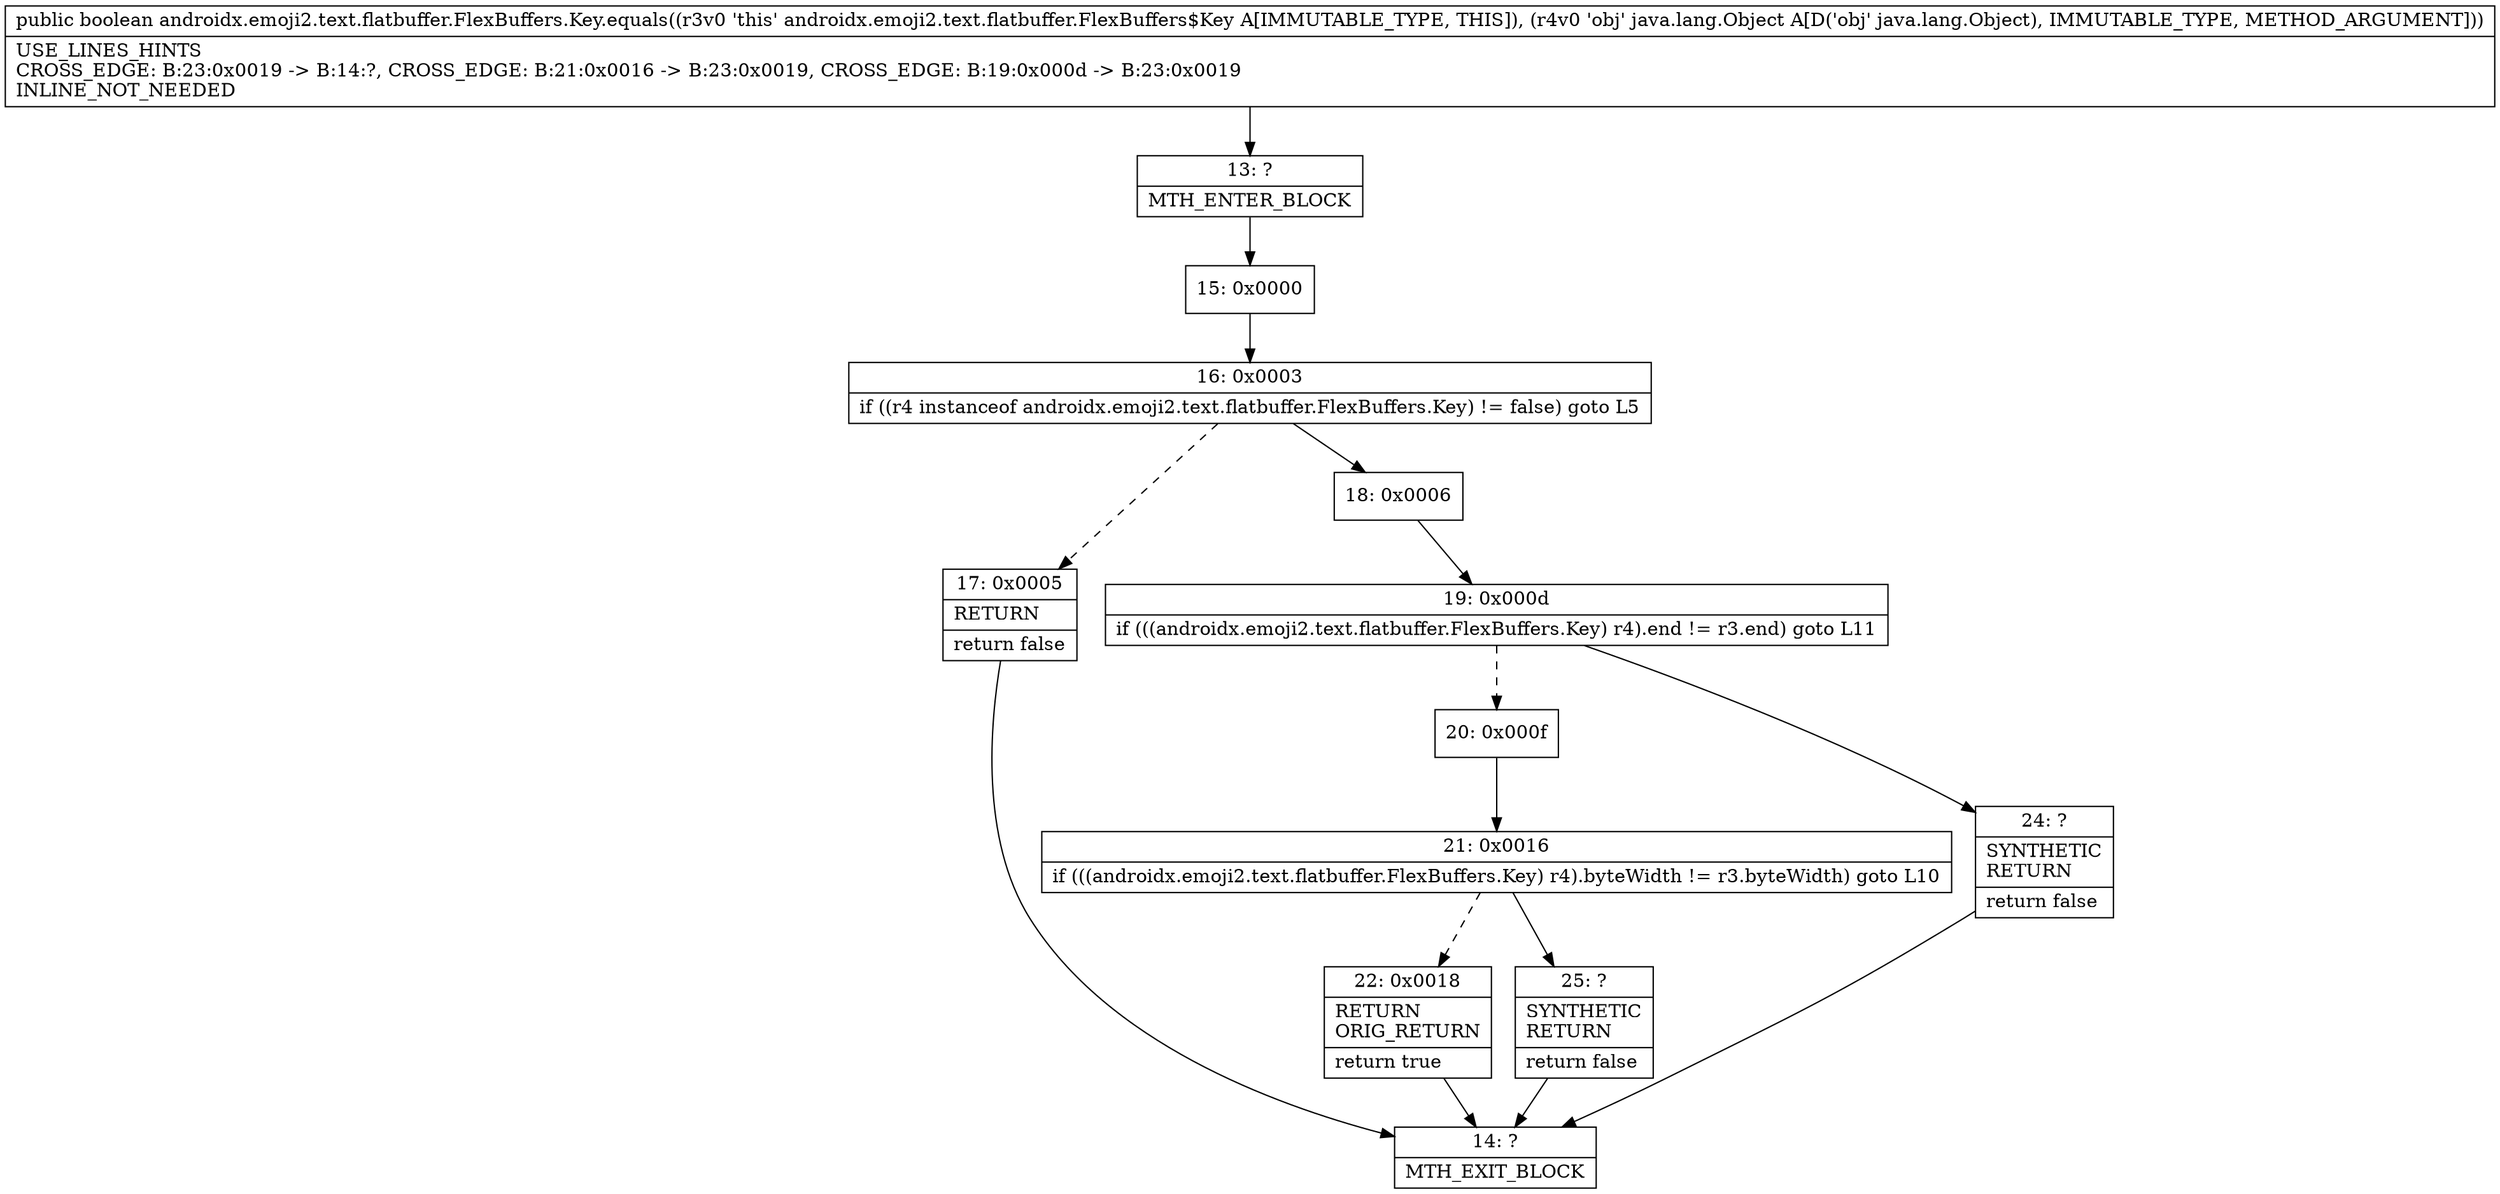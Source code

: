 digraph "CFG forandroidx.emoji2.text.flatbuffer.FlexBuffers.Key.equals(Ljava\/lang\/Object;)Z" {
Node_13 [shape=record,label="{13\:\ ?|MTH_ENTER_BLOCK\l}"];
Node_15 [shape=record,label="{15\:\ 0x0000}"];
Node_16 [shape=record,label="{16\:\ 0x0003|if ((r4 instanceof androidx.emoji2.text.flatbuffer.FlexBuffers.Key) != false) goto L5\l}"];
Node_17 [shape=record,label="{17\:\ 0x0005|RETURN\l|return false\l}"];
Node_14 [shape=record,label="{14\:\ ?|MTH_EXIT_BLOCK\l}"];
Node_18 [shape=record,label="{18\:\ 0x0006}"];
Node_19 [shape=record,label="{19\:\ 0x000d|if (((androidx.emoji2.text.flatbuffer.FlexBuffers.Key) r4).end != r3.end) goto L11\l}"];
Node_20 [shape=record,label="{20\:\ 0x000f}"];
Node_21 [shape=record,label="{21\:\ 0x0016|if (((androidx.emoji2.text.flatbuffer.FlexBuffers.Key) r4).byteWidth != r3.byteWidth) goto L10\l}"];
Node_22 [shape=record,label="{22\:\ 0x0018|RETURN\lORIG_RETURN\l|return true\l}"];
Node_25 [shape=record,label="{25\:\ ?|SYNTHETIC\lRETURN\l|return false\l}"];
Node_24 [shape=record,label="{24\:\ ?|SYNTHETIC\lRETURN\l|return false\l}"];
MethodNode[shape=record,label="{public boolean androidx.emoji2.text.flatbuffer.FlexBuffers.Key.equals((r3v0 'this' androidx.emoji2.text.flatbuffer.FlexBuffers$Key A[IMMUTABLE_TYPE, THIS]), (r4v0 'obj' java.lang.Object A[D('obj' java.lang.Object), IMMUTABLE_TYPE, METHOD_ARGUMENT]))  | USE_LINES_HINTS\lCROSS_EDGE: B:23:0x0019 \-\> B:14:?, CROSS_EDGE: B:21:0x0016 \-\> B:23:0x0019, CROSS_EDGE: B:19:0x000d \-\> B:23:0x0019\lINLINE_NOT_NEEDED\l}"];
MethodNode -> Node_13;Node_13 -> Node_15;
Node_15 -> Node_16;
Node_16 -> Node_17[style=dashed];
Node_16 -> Node_18;
Node_17 -> Node_14;
Node_18 -> Node_19;
Node_19 -> Node_20[style=dashed];
Node_19 -> Node_24;
Node_20 -> Node_21;
Node_21 -> Node_22[style=dashed];
Node_21 -> Node_25;
Node_22 -> Node_14;
Node_25 -> Node_14;
Node_24 -> Node_14;
}

